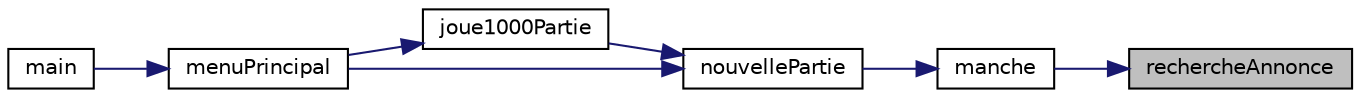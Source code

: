 digraph "rechercheAnnonce"
{
 // LATEX_PDF_SIZE
  edge [fontname="Helvetica",fontsize="10",labelfontname="Helvetica",labelfontsize="10"];
  node [fontname="Helvetica",fontsize="10",shape=record];
  rankdir="RL";
  Node1 [label="rechercheAnnonce",height=0.2,width=0.4,color="black", fillcolor="grey75", style="filled", fontcolor="black",tooltip="rechere dans un tableau de cartes qui correspond a la main d'un joureur si il peut faire des anonc,..."];
  Node1 -> Node2 [dir="back",color="midnightblue",fontsize="10",style="solid"];
  Node2 [label="manche",height=0.2,width=0.4,color="black", fillcolor="white", style="filled",URL="$general_8h.html#a82e65877686a049b4bee9160af15c97f",tooltip="lancement d'une manche"];
  Node2 -> Node3 [dir="back",color="midnightblue",fontsize="10",style="solid"];
  Node3 [label="nouvellePartie",height=0.2,width=0.4,color="black", fillcolor="white", style="filled",URL="$general_8h.html#a1faac25606ba09c4cdbcf54a142dbe0c",tooltip="lancement d'une nouvelle partie"];
  Node3 -> Node4 [dir="back",color="midnightblue",fontsize="10",style="solid"];
  Node4 [label="joue1000Partie",height=0.2,width=0.4,color="black", fillcolor="white", style="filled",URL="$autre_8h.html#ab8d4df8f4e03f038b98f6d96a2eaefd2",tooltip="joue n partie aves uniquement des ia pour controler si tout ce passe bien et reuceillir des statistiq..."];
  Node4 -> Node5 [dir="back",color="midnightblue",fontsize="10",style="solid"];
  Node5 [label="menuPrincipal",height=0.2,width=0.4,color="black", fillcolor="white", style="filled",URL="$general_8h.html#adfbaa271f44d828c6a42ce7e9affee88",tooltip="fonction qui gÃ¨re le debut de la partie"];
  Node5 -> Node6 [dir="back",color="midnightblue",fontsize="10",style="solid"];
  Node6 [label="main",height=0.2,width=0.4,color="black", fillcolor="white", style="filled",URL="$main_8c.html#a0ddf1224851353fc92bfbff6f499fa97",tooltip="Entrée du programme."];
  Node3 -> Node5 [dir="back",color="midnightblue",fontsize="10",style="solid"];
}
